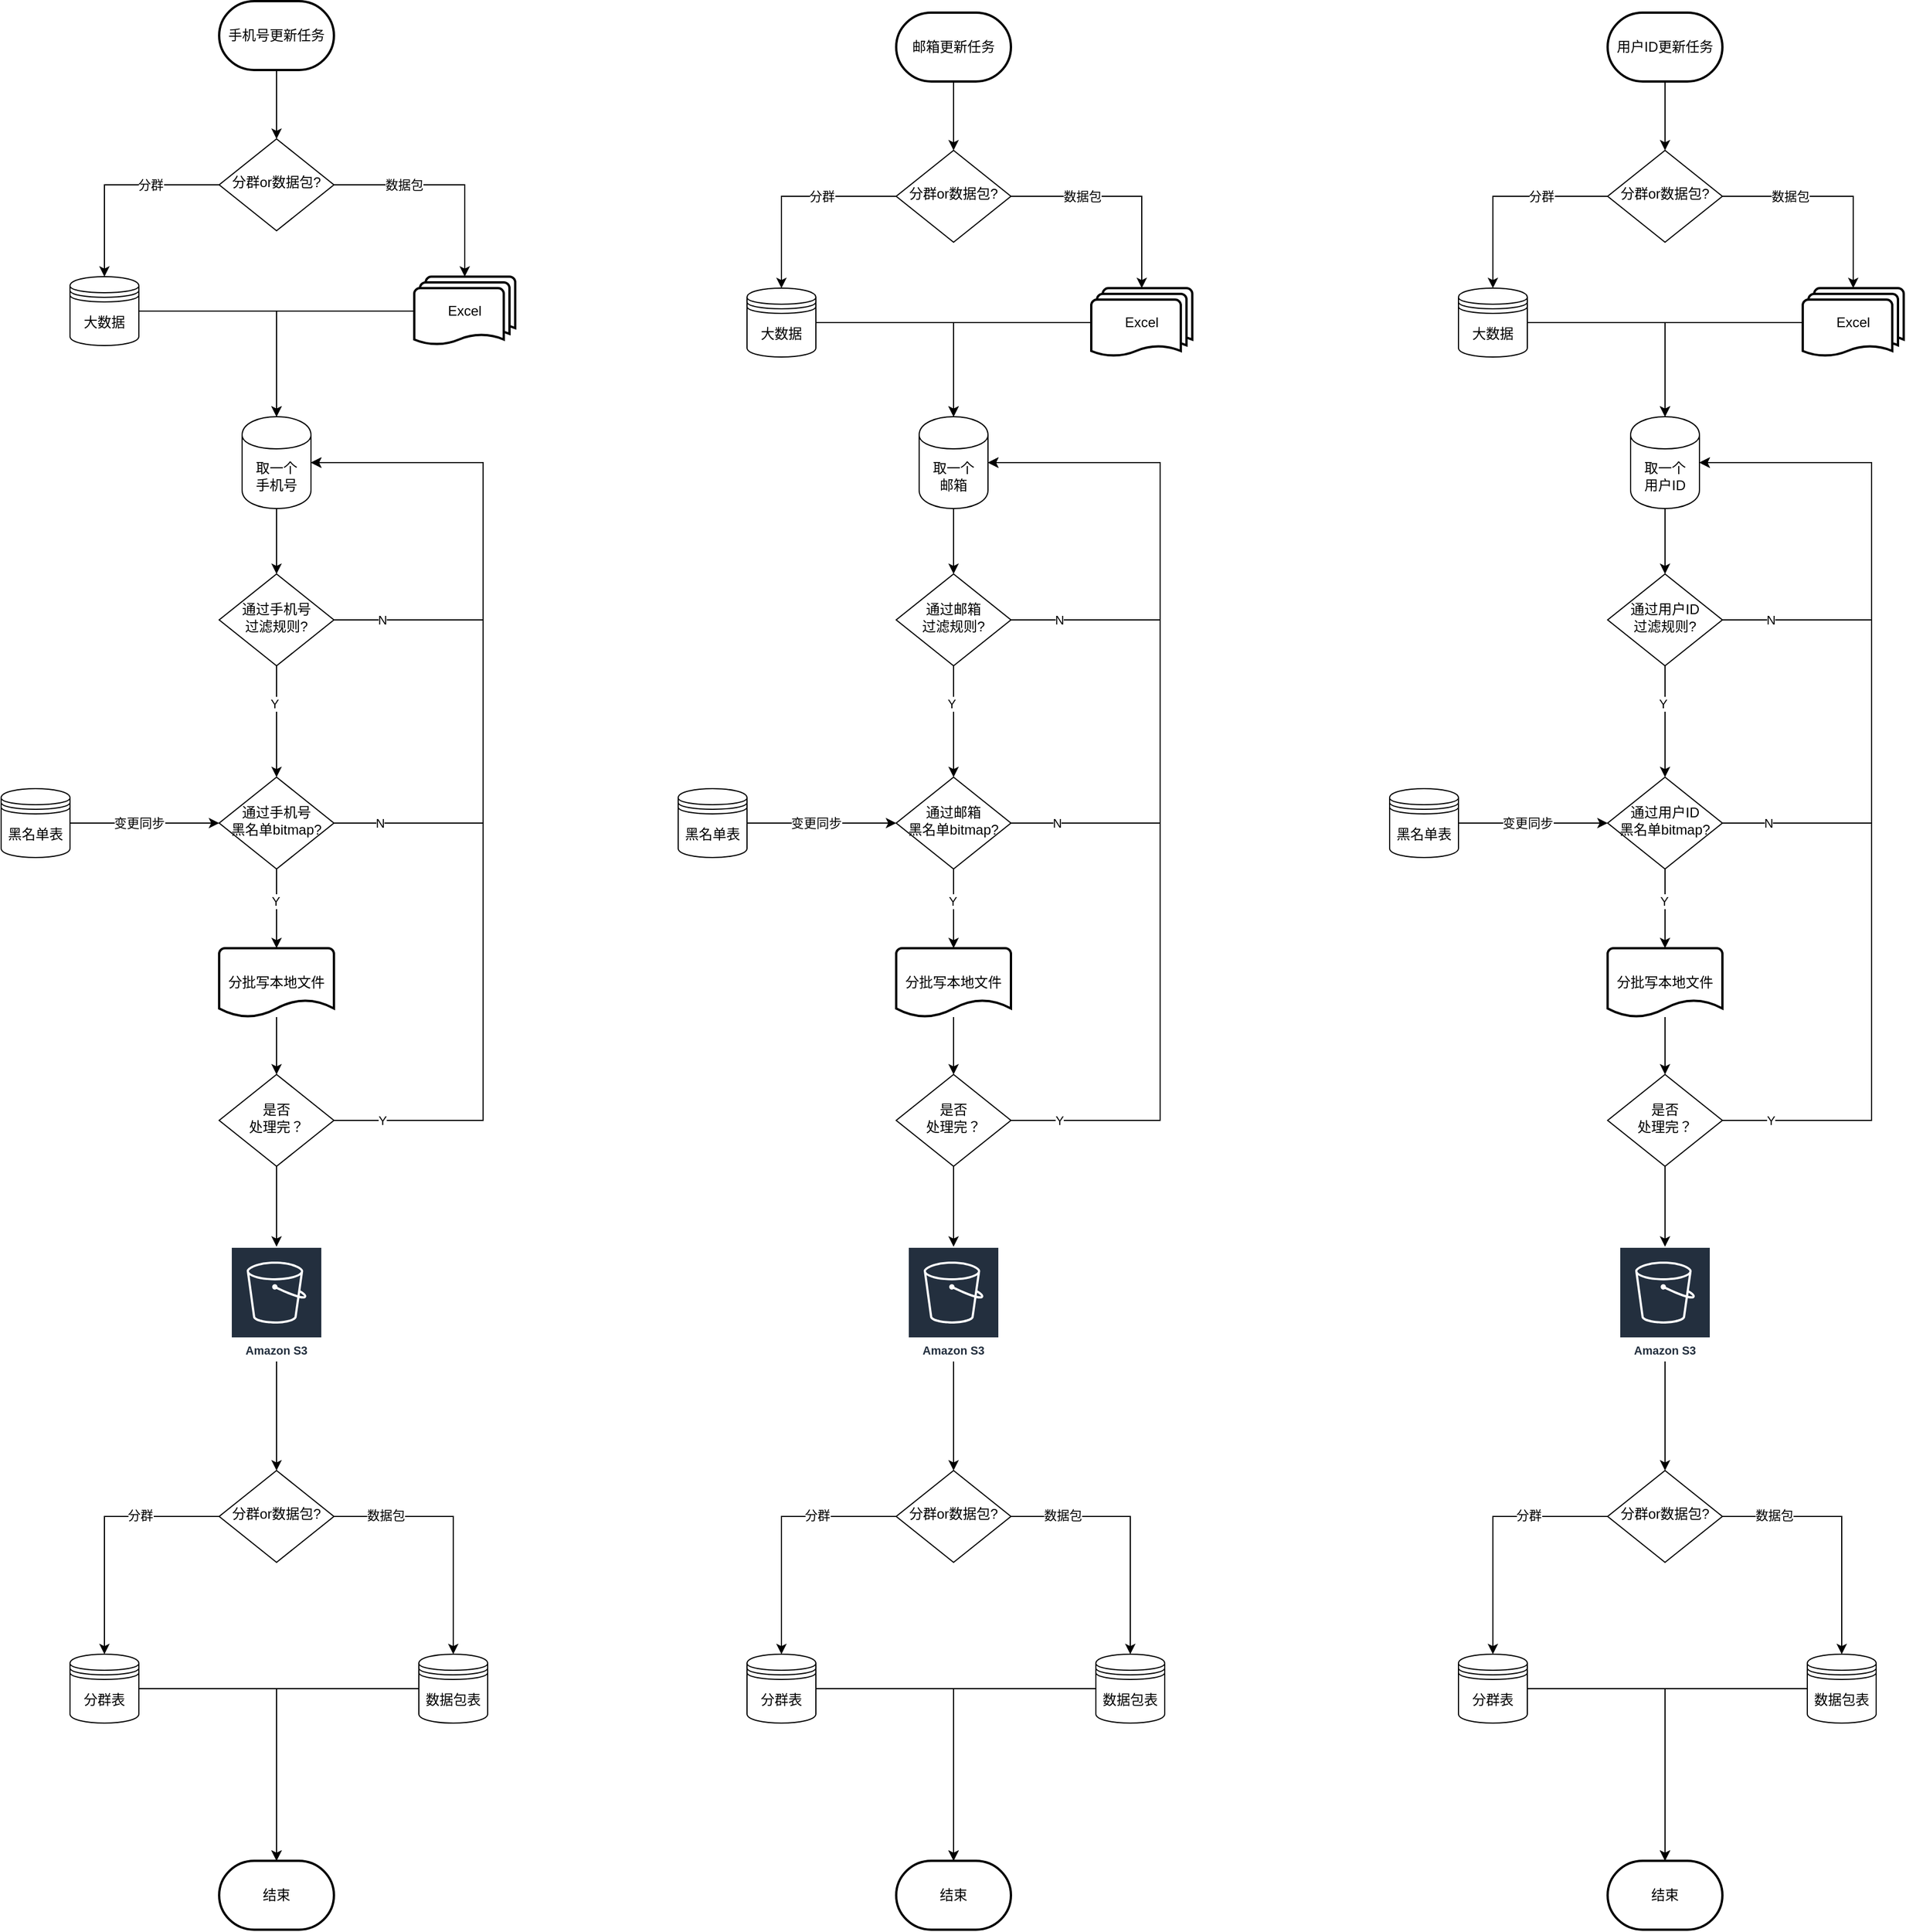 <mxfile version="24.4.13" type="github">
  <diagram id="C5RBs43oDa-KdzZeNtuy" name="Page-1">
    <mxGraphModel dx="2133" dy="1875" grid="1" gridSize="10" guides="1" tooltips="1" connect="1" arrows="1" fold="1" page="1" pageScale="1" pageWidth="827" pageHeight="1169" math="0" shadow="0">
      <root>
        <mxCell id="WIyWlLk6GJQsqaUBKTNV-0" />
        <mxCell id="WIyWlLk6GJQsqaUBKTNV-1" parent="WIyWlLk6GJQsqaUBKTNV-0" />
        <mxCell id="bD7i3Z7t6EMsV-FZN9qI-13" value="" style="edgeStyle=orthogonalEdgeStyle;rounded=0;orthogonalLoop=1;jettySize=auto;html=1;" edge="1" parent="WIyWlLk6GJQsqaUBKTNV-1" source="WIyWlLk6GJQsqaUBKTNV-6" target="bD7i3Z7t6EMsV-FZN9qI-12">
          <mxGeometry relative="1" as="geometry" />
        </mxCell>
        <mxCell id="bD7i3Z7t6EMsV-FZN9qI-194" value="Y" style="edgeLabel;html=1;align=center;verticalAlign=middle;resizable=0;points=[];" vertex="1" connectable="0" parent="bD7i3Z7t6EMsV-FZN9qI-13">
          <mxGeometry x="-0.317" y="-2" relative="1" as="geometry">
            <mxPoint as="offset" />
          </mxGeometry>
        </mxCell>
        <mxCell id="bD7i3Z7t6EMsV-FZN9qI-193" style="edgeStyle=orthogonalEdgeStyle;rounded=0;orthogonalLoop=1;jettySize=auto;html=1;entryX=1;entryY=0.5;entryDx=0;entryDy=0;exitX=1;exitY=0.5;exitDx=0;exitDy=0;" edge="1" parent="WIyWlLk6GJQsqaUBKTNV-1" source="WIyWlLk6GJQsqaUBKTNV-6" target="bD7i3Z7t6EMsV-FZN9qI-188">
          <mxGeometry relative="1" as="geometry">
            <Array as="points">
              <mxPoint x="410" y="359" />
              <mxPoint x="410" y="222" />
            </Array>
          </mxGeometry>
        </mxCell>
        <mxCell id="bD7i3Z7t6EMsV-FZN9qI-197" value="N" style="edgeLabel;html=1;align=center;verticalAlign=middle;resizable=0;points=[];" vertex="1" connectable="0" parent="bD7i3Z7t6EMsV-FZN9qI-193">
          <mxGeometry x="-0.798" relative="1" as="geometry">
            <mxPoint as="offset" />
          </mxGeometry>
        </mxCell>
        <mxCell id="WIyWlLk6GJQsqaUBKTNV-6" value="通过手机号&lt;br&gt;过滤规则?" style="rhombus;whiteSpace=wrap;html=1;shadow=0;fontFamily=Helvetica;fontSize=12;align=center;strokeWidth=1;spacing=6;spacingTop=-4;" parent="WIyWlLk6GJQsqaUBKTNV-1" vertex="1">
          <mxGeometry x="180" y="319" width="100" height="80" as="geometry" />
        </mxCell>
        <mxCell id="bD7i3Z7t6EMsV-FZN9qI-18" value="" style="edgeStyle=orthogonalEdgeStyle;rounded=0;orthogonalLoop=1;jettySize=auto;html=1;" edge="1" parent="WIyWlLk6GJQsqaUBKTNV-1" source="bD7i3Z7t6EMsV-FZN9qI-12" target="bD7i3Z7t6EMsV-FZN9qI-17">
          <mxGeometry relative="1" as="geometry" />
        </mxCell>
        <mxCell id="bD7i3Z7t6EMsV-FZN9qI-19" value="Y" style="edgeLabel;html=1;align=center;verticalAlign=middle;resizable=0;points=[];" vertex="1" connectable="0" parent="bD7i3Z7t6EMsV-FZN9qI-18">
          <mxGeometry x="-0.2" y="-1" relative="1" as="geometry">
            <mxPoint as="offset" />
          </mxGeometry>
        </mxCell>
        <mxCell id="bD7i3Z7t6EMsV-FZN9qI-195" style="edgeStyle=orthogonalEdgeStyle;rounded=0;orthogonalLoop=1;jettySize=auto;html=1;entryX=1;entryY=0.5;entryDx=0;entryDy=0;exitX=1;exitY=0.5;exitDx=0;exitDy=0;" edge="1" parent="WIyWlLk6GJQsqaUBKTNV-1" source="bD7i3Z7t6EMsV-FZN9qI-12" target="bD7i3Z7t6EMsV-FZN9qI-188">
          <mxGeometry relative="1" as="geometry">
            <Array as="points">
              <mxPoint x="410" y="536" />
              <mxPoint x="410" y="222" />
            </Array>
          </mxGeometry>
        </mxCell>
        <mxCell id="bD7i3Z7t6EMsV-FZN9qI-196" value="N" style="edgeLabel;html=1;align=center;verticalAlign=middle;resizable=0;points=[];" vertex="1" connectable="0" parent="bD7i3Z7t6EMsV-FZN9qI-195">
          <mxGeometry x="-0.867" relative="1" as="geometry">
            <mxPoint as="offset" />
          </mxGeometry>
        </mxCell>
        <mxCell id="bD7i3Z7t6EMsV-FZN9qI-12" value="通过手机号&lt;br&gt;黑名单bitmap?" style="rhombus;whiteSpace=wrap;html=1;shadow=0;fontFamily=Helvetica;fontSize=12;align=center;strokeWidth=1;spacing=6;spacingTop=-4;" vertex="1" parent="WIyWlLk6GJQsqaUBKTNV-1">
          <mxGeometry x="180" y="496" width="100" height="80" as="geometry" />
        </mxCell>
        <mxCell id="bD7i3Z7t6EMsV-FZN9qI-171" style="edgeStyle=orthogonalEdgeStyle;rounded=0;orthogonalLoop=1;jettySize=auto;html=1;entryX=0.5;entryY=0;entryDx=0;entryDy=0;" edge="1" parent="WIyWlLk6GJQsqaUBKTNV-1" source="bD7i3Z7t6EMsV-FZN9qI-17" target="bD7i3Z7t6EMsV-FZN9qI-170">
          <mxGeometry relative="1" as="geometry" />
        </mxCell>
        <mxCell id="bD7i3Z7t6EMsV-FZN9qI-17" value="分批写本地文件" style="strokeWidth=2;html=1;shape=mxgraph.flowchart.document2;whiteSpace=wrap;size=0.25;direction=east;" vertex="1" parent="WIyWlLk6GJQsqaUBKTNV-1">
          <mxGeometry x="180" y="645" width="100" height="60" as="geometry" />
        </mxCell>
        <mxCell id="bD7i3Z7t6EMsV-FZN9qI-22" value="分群表" style="shape=datastore;whiteSpace=wrap;html=1;" vertex="1" parent="WIyWlLk6GJQsqaUBKTNV-1">
          <mxGeometry x="50" y="1260" width="60" height="60" as="geometry" />
        </mxCell>
        <mxCell id="bD7i3Z7t6EMsV-FZN9qI-26" value="数据包表" style="shape=datastore;whiteSpace=wrap;html=1;" vertex="1" parent="WIyWlLk6GJQsqaUBKTNV-1">
          <mxGeometry x="354" y="1260" width="60" height="60" as="geometry" />
        </mxCell>
        <mxCell id="bD7i3Z7t6EMsV-FZN9qI-200" value="" style="edgeStyle=orthogonalEdgeStyle;rounded=0;orthogonalLoop=1;jettySize=auto;html=1;" edge="1" parent="WIyWlLk6GJQsqaUBKTNV-1" source="bD7i3Z7t6EMsV-FZN9qI-32" target="bD7i3Z7t6EMsV-FZN9qI-175">
          <mxGeometry relative="1" as="geometry" />
        </mxCell>
        <mxCell id="bD7i3Z7t6EMsV-FZN9qI-32" value="手机号更新任务" style="strokeWidth=2;html=1;shape=mxgraph.flowchart.terminator;whiteSpace=wrap;" vertex="1" parent="WIyWlLk6GJQsqaUBKTNV-1">
          <mxGeometry x="180" y="-180" width="100" height="60" as="geometry" />
        </mxCell>
        <mxCell id="bD7i3Z7t6EMsV-FZN9qI-35" value="结束" style="strokeWidth=2;html=1;shape=mxgraph.flowchart.terminator;whiteSpace=wrap;" vertex="1" parent="WIyWlLk6GJQsqaUBKTNV-1">
          <mxGeometry x="180" y="1440" width="100" height="60" as="geometry" />
        </mxCell>
        <mxCell id="bD7i3Z7t6EMsV-FZN9qI-75" style="edgeStyle=orthogonalEdgeStyle;rounded=0;orthogonalLoop=1;jettySize=auto;html=1;entryX=0;entryY=0.5;entryDx=0;entryDy=0;" edge="1" parent="WIyWlLk6GJQsqaUBKTNV-1" source="bD7i3Z7t6EMsV-FZN9qI-74" target="bD7i3Z7t6EMsV-FZN9qI-12">
          <mxGeometry relative="1" as="geometry" />
        </mxCell>
        <mxCell id="bD7i3Z7t6EMsV-FZN9qI-76" value="变更同步" style="edgeLabel;html=1;align=center;verticalAlign=middle;resizable=0;points=[];" vertex="1" connectable="0" parent="bD7i3Z7t6EMsV-FZN9qI-75">
          <mxGeometry x="-0.083" y="-3" relative="1" as="geometry">
            <mxPoint y="-3" as="offset" />
          </mxGeometry>
        </mxCell>
        <mxCell id="bD7i3Z7t6EMsV-FZN9qI-74" value="黑名单表" style="shape=datastore;whiteSpace=wrap;html=1;" vertex="1" parent="WIyWlLk6GJQsqaUBKTNV-1">
          <mxGeometry x="-10" y="506" width="60" height="60" as="geometry" />
        </mxCell>
        <mxCell id="bD7i3Z7t6EMsV-FZN9qI-198" style="edgeStyle=orthogonalEdgeStyle;rounded=0;orthogonalLoop=1;jettySize=auto;html=1;entryX=1;entryY=0.5;entryDx=0;entryDy=0;exitX=1;exitY=0.5;exitDx=0;exitDy=0;" edge="1" parent="WIyWlLk6GJQsqaUBKTNV-1" source="bD7i3Z7t6EMsV-FZN9qI-170" target="bD7i3Z7t6EMsV-FZN9qI-188">
          <mxGeometry relative="1" as="geometry">
            <Array as="points">
              <mxPoint x="410" y="795" />
              <mxPoint x="410" y="222" />
            </Array>
          </mxGeometry>
        </mxCell>
        <mxCell id="bD7i3Z7t6EMsV-FZN9qI-199" value="Y" style="edgeLabel;html=1;align=center;verticalAlign=middle;resizable=0;points=[];" vertex="1" connectable="0" parent="bD7i3Z7t6EMsV-FZN9qI-198">
          <mxGeometry x="-0.902" relative="1" as="geometry">
            <mxPoint as="offset" />
          </mxGeometry>
        </mxCell>
        <mxCell id="bD7i3Z7t6EMsV-FZN9qI-207" value="" style="edgeStyle=orthogonalEdgeStyle;rounded=0;orthogonalLoop=1;jettySize=auto;html=1;" edge="1" parent="WIyWlLk6GJQsqaUBKTNV-1" source="bD7i3Z7t6EMsV-FZN9qI-170" target="bD7i3Z7t6EMsV-FZN9qI-206">
          <mxGeometry relative="1" as="geometry" />
        </mxCell>
        <mxCell id="bD7i3Z7t6EMsV-FZN9qI-170" value="是否&lt;br&gt;处理完？" style="rhombus;whiteSpace=wrap;html=1;shadow=0;fontFamily=Helvetica;fontSize=12;align=center;strokeWidth=1;spacing=6;spacingTop=-4;" vertex="1" parent="WIyWlLk6GJQsqaUBKTNV-1">
          <mxGeometry x="180" y="755" width="100" height="80" as="geometry" />
        </mxCell>
        <mxCell id="bD7i3Z7t6EMsV-FZN9qI-177" style="edgeStyle=orthogonalEdgeStyle;rounded=0;orthogonalLoop=1;jettySize=auto;html=1;exitX=0;exitY=0.5;exitDx=0;exitDy=0;entryX=0.5;entryY=0;entryDx=0;entryDy=0;" edge="1" parent="WIyWlLk6GJQsqaUBKTNV-1" source="bD7i3Z7t6EMsV-FZN9qI-175" target="bD7i3Z7t6EMsV-FZN9qI-176">
          <mxGeometry relative="1" as="geometry" />
        </mxCell>
        <mxCell id="bD7i3Z7t6EMsV-FZN9qI-178" value="分群" style="edgeLabel;html=1;align=center;verticalAlign=middle;resizable=0;points=[];" vertex="1" connectable="0" parent="bD7i3Z7t6EMsV-FZN9qI-177">
          <mxGeometry x="-0.1" y="3" relative="1" as="geometry">
            <mxPoint x="21" y="-3" as="offset" />
          </mxGeometry>
        </mxCell>
        <mxCell id="bD7i3Z7t6EMsV-FZN9qI-175" value="分群or数据包?" style="rhombus;whiteSpace=wrap;html=1;shadow=0;fontFamily=Helvetica;fontSize=12;align=center;strokeWidth=1;spacing=6;spacingTop=-4;" vertex="1" parent="WIyWlLk6GJQsqaUBKTNV-1">
          <mxGeometry x="180" y="-60" width="100" height="80" as="geometry" />
        </mxCell>
        <mxCell id="bD7i3Z7t6EMsV-FZN9qI-189" style="edgeStyle=orthogonalEdgeStyle;rounded=0;orthogonalLoop=1;jettySize=auto;html=1;entryX=0.5;entryY=0;entryDx=0;entryDy=0;" edge="1" parent="WIyWlLk6GJQsqaUBKTNV-1" source="bD7i3Z7t6EMsV-FZN9qI-176" target="bD7i3Z7t6EMsV-FZN9qI-188">
          <mxGeometry relative="1" as="geometry" />
        </mxCell>
        <mxCell id="bD7i3Z7t6EMsV-FZN9qI-176" value="大数据" style="shape=datastore;whiteSpace=wrap;html=1;" vertex="1" parent="WIyWlLk6GJQsqaUBKTNV-1">
          <mxGeometry x="50" y="60" width="60" height="60" as="geometry" />
        </mxCell>
        <mxCell id="bD7i3Z7t6EMsV-FZN9qI-190" style="edgeStyle=orthogonalEdgeStyle;rounded=0;orthogonalLoop=1;jettySize=auto;html=1;entryX=0.5;entryY=0;entryDx=0;entryDy=0;" edge="1" parent="WIyWlLk6GJQsqaUBKTNV-1" source="bD7i3Z7t6EMsV-FZN9qI-179" target="bD7i3Z7t6EMsV-FZN9qI-188">
          <mxGeometry relative="1" as="geometry" />
        </mxCell>
        <mxCell id="bD7i3Z7t6EMsV-FZN9qI-179" value="Excel" style="strokeWidth=2;html=1;shape=mxgraph.flowchart.multi-document;whiteSpace=wrap;" vertex="1" parent="WIyWlLk6GJQsqaUBKTNV-1">
          <mxGeometry x="350" y="60" width="88" height="60" as="geometry" />
        </mxCell>
        <mxCell id="bD7i3Z7t6EMsV-FZN9qI-180" style="edgeStyle=orthogonalEdgeStyle;rounded=0;orthogonalLoop=1;jettySize=auto;html=1;entryX=0.5;entryY=0;entryDx=0;entryDy=0;entryPerimeter=0;" edge="1" parent="WIyWlLk6GJQsqaUBKTNV-1" source="bD7i3Z7t6EMsV-FZN9qI-175" target="bD7i3Z7t6EMsV-FZN9qI-179">
          <mxGeometry relative="1" as="geometry" />
        </mxCell>
        <mxCell id="bD7i3Z7t6EMsV-FZN9qI-181" value="数据包" style="edgeLabel;html=1;align=center;verticalAlign=middle;resizable=0;points=[];" vertex="1" connectable="0" parent="bD7i3Z7t6EMsV-FZN9qI-180">
          <mxGeometry x="-0.283" y="-2" relative="1" as="geometry">
            <mxPoint x="-9" y="-2" as="offset" />
          </mxGeometry>
        </mxCell>
        <mxCell id="bD7i3Z7t6EMsV-FZN9qI-191" style="edgeStyle=orthogonalEdgeStyle;rounded=0;orthogonalLoop=1;jettySize=auto;html=1;entryX=0.5;entryY=0;entryDx=0;entryDy=0;" edge="1" parent="WIyWlLk6GJQsqaUBKTNV-1" source="bD7i3Z7t6EMsV-FZN9qI-188" target="WIyWlLk6GJQsqaUBKTNV-6">
          <mxGeometry relative="1" as="geometry" />
        </mxCell>
        <mxCell id="bD7i3Z7t6EMsV-FZN9qI-188" value="取一个&lt;br&gt;手机号" style="shape=cylinder;whiteSpace=wrap;html=1;boundedLbl=1;backgroundOutline=1;" vertex="1" parent="WIyWlLk6GJQsqaUBKTNV-1">
          <mxGeometry x="200" y="182" width="60" height="80" as="geometry" />
        </mxCell>
        <mxCell id="bD7i3Z7t6EMsV-FZN9qI-204" style="edgeStyle=orthogonalEdgeStyle;rounded=0;orthogonalLoop=1;jettySize=auto;html=1;exitX=0;exitY=0.5;exitDx=0;exitDy=0;entryX=0.5;entryY=0;entryDx=0;entryDy=0;" edge="1" parent="WIyWlLk6GJQsqaUBKTNV-1" source="bD7i3Z7t6EMsV-FZN9qI-201" target="bD7i3Z7t6EMsV-FZN9qI-22">
          <mxGeometry relative="1" as="geometry" />
        </mxCell>
        <mxCell id="bD7i3Z7t6EMsV-FZN9qI-211" value="分群" style="edgeLabel;html=1;align=center;verticalAlign=middle;resizable=0;points=[];" vertex="1" connectable="0" parent="bD7i3Z7t6EMsV-FZN9qI-204">
          <mxGeometry x="-0.373" y="3" relative="1" as="geometry">
            <mxPoint y="-4" as="offset" />
          </mxGeometry>
        </mxCell>
        <mxCell id="bD7i3Z7t6EMsV-FZN9qI-205" style="edgeStyle=orthogonalEdgeStyle;rounded=0;orthogonalLoop=1;jettySize=auto;html=1;" edge="1" parent="WIyWlLk6GJQsqaUBKTNV-1" source="bD7i3Z7t6EMsV-FZN9qI-201" target="bD7i3Z7t6EMsV-FZN9qI-26">
          <mxGeometry relative="1" as="geometry" />
        </mxCell>
        <mxCell id="bD7i3Z7t6EMsV-FZN9qI-212" value="数据包" style="edgeLabel;html=1;align=center;verticalAlign=middle;resizable=0;points=[];" vertex="1" connectable="0" parent="bD7i3Z7t6EMsV-FZN9qI-205">
          <mxGeometry x="-0.598" y="3" relative="1" as="geometry">
            <mxPoint y="2" as="offset" />
          </mxGeometry>
        </mxCell>
        <mxCell id="bD7i3Z7t6EMsV-FZN9qI-201" value="分群or数据包?" style="rhombus;whiteSpace=wrap;html=1;shadow=0;fontFamily=Helvetica;fontSize=12;align=center;strokeWidth=1;spacing=6;spacingTop=-4;" vertex="1" parent="WIyWlLk6GJQsqaUBKTNV-1">
          <mxGeometry x="180" y="1100" width="100" height="80" as="geometry" />
        </mxCell>
        <mxCell id="bD7i3Z7t6EMsV-FZN9qI-208" value="" style="edgeStyle=orthogonalEdgeStyle;rounded=0;orthogonalLoop=1;jettySize=auto;html=1;" edge="1" parent="WIyWlLk6GJQsqaUBKTNV-1" source="bD7i3Z7t6EMsV-FZN9qI-206" target="bD7i3Z7t6EMsV-FZN9qI-201">
          <mxGeometry relative="1" as="geometry" />
        </mxCell>
        <mxCell id="bD7i3Z7t6EMsV-FZN9qI-206" value="Amazon S3" style="sketch=0;outlineConnect=0;fontColor=#232F3E;gradientColor=none;strokeColor=#ffffff;fillColor=#232F3E;dashed=0;verticalLabelPosition=middle;verticalAlign=bottom;align=center;html=1;whiteSpace=wrap;fontSize=10;fontStyle=1;spacing=3;shape=mxgraph.aws4.productIcon;prIcon=mxgraph.aws4.s3;" vertex="1" parent="WIyWlLk6GJQsqaUBKTNV-1">
          <mxGeometry x="190" y="905" width="80" height="100" as="geometry" />
        </mxCell>
        <mxCell id="bD7i3Z7t6EMsV-FZN9qI-209" style="edgeStyle=orthogonalEdgeStyle;rounded=0;orthogonalLoop=1;jettySize=auto;html=1;entryX=0.5;entryY=0;entryDx=0;entryDy=0;entryPerimeter=0;" edge="1" parent="WIyWlLk6GJQsqaUBKTNV-1" source="bD7i3Z7t6EMsV-FZN9qI-22" target="bD7i3Z7t6EMsV-FZN9qI-35">
          <mxGeometry relative="1" as="geometry" />
        </mxCell>
        <mxCell id="bD7i3Z7t6EMsV-FZN9qI-210" style="edgeStyle=orthogonalEdgeStyle;rounded=0;orthogonalLoop=1;jettySize=auto;html=1;entryX=0.5;entryY=0;entryDx=0;entryDy=0;entryPerimeter=0;" edge="1" parent="WIyWlLk6GJQsqaUBKTNV-1" source="bD7i3Z7t6EMsV-FZN9qI-26" target="bD7i3Z7t6EMsV-FZN9qI-35">
          <mxGeometry relative="1" as="geometry" />
        </mxCell>
        <mxCell id="bD7i3Z7t6EMsV-FZN9qI-213" value="" style="edgeStyle=orthogonalEdgeStyle;rounded=0;orthogonalLoop=1;jettySize=auto;html=1;" edge="1" parent="WIyWlLk6GJQsqaUBKTNV-1" source="bD7i3Z7t6EMsV-FZN9qI-217" target="bD7i3Z7t6EMsV-FZN9qI-222">
          <mxGeometry relative="1" as="geometry" />
        </mxCell>
        <mxCell id="bD7i3Z7t6EMsV-FZN9qI-214" value="Y" style="edgeLabel;html=1;align=center;verticalAlign=middle;resizable=0;points=[];" vertex="1" connectable="0" parent="bD7i3Z7t6EMsV-FZN9qI-213">
          <mxGeometry x="-0.317" y="-2" relative="1" as="geometry">
            <mxPoint as="offset" />
          </mxGeometry>
        </mxCell>
        <mxCell id="bD7i3Z7t6EMsV-FZN9qI-215" style="edgeStyle=orthogonalEdgeStyle;rounded=0;orthogonalLoop=1;jettySize=auto;html=1;entryX=1;entryY=0.5;entryDx=0;entryDy=0;exitX=1;exitY=0.5;exitDx=0;exitDy=0;" edge="1" parent="WIyWlLk6GJQsqaUBKTNV-1" source="bD7i3Z7t6EMsV-FZN9qI-217" target="bD7i3Z7t6EMsV-FZN9qI-247">
          <mxGeometry relative="1" as="geometry">
            <Array as="points">
              <mxPoint x="1000" y="359" />
              <mxPoint x="1000" y="222" />
            </Array>
          </mxGeometry>
        </mxCell>
        <mxCell id="bD7i3Z7t6EMsV-FZN9qI-216" value="N" style="edgeLabel;html=1;align=center;verticalAlign=middle;resizable=0;points=[];" vertex="1" connectable="0" parent="bD7i3Z7t6EMsV-FZN9qI-215">
          <mxGeometry x="-0.798" relative="1" as="geometry">
            <mxPoint as="offset" />
          </mxGeometry>
        </mxCell>
        <mxCell id="bD7i3Z7t6EMsV-FZN9qI-217" value="通过邮箱&lt;br&gt;过滤规则?" style="rhombus;whiteSpace=wrap;html=1;shadow=0;fontFamily=Helvetica;fontSize=12;align=center;strokeWidth=1;spacing=6;spacingTop=-4;" vertex="1" parent="WIyWlLk6GJQsqaUBKTNV-1">
          <mxGeometry x="770" y="319" width="100" height="80" as="geometry" />
        </mxCell>
        <mxCell id="bD7i3Z7t6EMsV-FZN9qI-218" value="" style="edgeStyle=orthogonalEdgeStyle;rounded=0;orthogonalLoop=1;jettySize=auto;html=1;" edge="1" parent="WIyWlLk6GJQsqaUBKTNV-1" source="bD7i3Z7t6EMsV-FZN9qI-222" target="bD7i3Z7t6EMsV-FZN9qI-224">
          <mxGeometry relative="1" as="geometry" />
        </mxCell>
        <mxCell id="bD7i3Z7t6EMsV-FZN9qI-219" value="Y" style="edgeLabel;html=1;align=center;verticalAlign=middle;resizable=0;points=[];" vertex="1" connectable="0" parent="bD7i3Z7t6EMsV-FZN9qI-218">
          <mxGeometry x="-0.2" y="-1" relative="1" as="geometry">
            <mxPoint as="offset" />
          </mxGeometry>
        </mxCell>
        <mxCell id="bD7i3Z7t6EMsV-FZN9qI-220" style="edgeStyle=orthogonalEdgeStyle;rounded=0;orthogonalLoop=1;jettySize=auto;html=1;entryX=1;entryY=0.5;entryDx=0;entryDy=0;exitX=1;exitY=0.5;exitDx=0;exitDy=0;" edge="1" parent="WIyWlLk6GJQsqaUBKTNV-1" source="bD7i3Z7t6EMsV-FZN9qI-222" target="bD7i3Z7t6EMsV-FZN9qI-247">
          <mxGeometry relative="1" as="geometry">
            <Array as="points">
              <mxPoint x="1000" y="536" />
              <mxPoint x="1000" y="222" />
            </Array>
          </mxGeometry>
        </mxCell>
        <mxCell id="bD7i3Z7t6EMsV-FZN9qI-221" value="N" style="edgeLabel;html=1;align=center;verticalAlign=middle;resizable=0;points=[];" vertex="1" connectable="0" parent="bD7i3Z7t6EMsV-FZN9qI-220">
          <mxGeometry x="-0.867" relative="1" as="geometry">
            <mxPoint as="offset" />
          </mxGeometry>
        </mxCell>
        <mxCell id="bD7i3Z7t6EMsV-FZN9qI-222" value="通过邮箱&lt;br&gt;黑名单bitmap?" style="rhombus;whiteSpace=wrap;html=1;shadow=0;fontFamily=Helvetica;fontSize=12;align=center;strokeWidth=1;spacing=6;spacingTop=-4;" vertex="1" parent="WIyWlLk6GJQsqaUBKTNV-1">
          <mxGeometry x="770" y="496" width="100" height="80" as="geometry" />
        </mxCell>
        <mxCell id="bD7i3Z7t6EMsV-FZN9qI-223" style="edgeStyle=orthogonalEdgeStyle;rounded=0;orthogonalLoop=1;jettySize=auto;html=1;entryX=0.5;entryY=0;entryDx=0;entryDy=0;" edge="1" parent="WIyWlLk6GJQsqaUBKTNV-1" source="bD7i3Z7t6EMsV-FZN9qI-224" target="bD7i3Z7t6EMsV-FZN9qI-236">
          <mxGeometry relative="1" as="geometry" />
        </mxCell>
        <mxCell id="bD7i3Z7t6EMsV-FZN9qI-224" value="分批写本地文件" style="strokeWidth=2;html=1;shape=mxgraph.flowchart.document2;whiteSpace=wrap;size=0.25;direction=east;" vertex="1" parent="WIyWlLk6GJQsqaUBKTNV-1">
          <mxGeometry x="770" y="645" width="100" height="60" as="geometry" />
        </mxCell>
        <mxCell id="bD7i3Z7t6EMsV-FZN9qI-225" value="分群表" style="shape=datastore;whiteSpace=wrap;html=1;" vertex="1" parent="WIyWlLk6GJQsqaUBKTNV-1">
          <mxGeometry x="640" y="1260" width="60" height="60" as="geometry" />
        </mxCell>
        <mxCell id="bD7i3Z7t6EMsV-FZN9qI-226" value="数据包表" style="shape=datastore;whiteSpace=wrap;html=1;" vertex="1" parent="WIyWlLk6GJQsqaUBKTNV-1">
          <mxGeometry x="944" y="1260" width="60" height="60" as="geometry" />
        </mxCell>
        <mxCell id="bD7i3Z7t6EMsV-FZN9qI-227" value="" style="edgeStyle=orthogonalEdgeStyle;rounded=0;orthogonalLoop=1;jettySize=auto;html=1;" edge="1" parent="WIyWlLk6GJQsqaUBKTNV-1" source="bD7i3Z7t6EMsV-FZN9qI-228" target="bD7i3Z7t6EMsV-FZN9qI-239">
          <mxGeometry relative="1" as="geometry" />
        </mxCell>
        <mxCell id="bD7i3Z7t6EMsV-FZN9qI-228" value="邮箱更新任务" style="strokeWidth=2;html=1;shape=mxgraph.flowchart.terminator;whiteSpace=wrap;" vertex="1" parent="WIyWlLk6GJQsqaUBKTNV-1">
          <mxGeometry x="770" y="-170" width="100" height="60" as="geometry" />
        </mxCell>
        <mxCell id="bD7i3Z7t6EMsV-FZN9qI-229" value="结束" style="strokeWidth=2;html=1;shape=mxgraph.flowchart.terminator;whiteSpace=wrap;" vertex="1" parent="WIyWlLk6GJQsqaUBKTNV-1">
          <mxGeometry x="770" y="1440" width="100" height="60" as="geometry" />
        </mxCell>
        <mxCell id="bD7i3Z7t6EMsV-FZN9qI-230" style="edgeStyle=orthogonalEdgeStyle;rounded=0;orthogonalLoop=1;jettySize=auto;html=1;entryX=0;entryY=0.5;entryDx=0;entryDy=0;" edge="1" parent="WIyWlLk6GJQsqaUBKTNV-1" source="bD7i3Z7t6EMsV-FZN9qI-232" target="bD7i3Z7t6EMsV-FZN9qI-222">
          <mxGeometry relative="1" as="geometry" />
        </mxCell>
        <mxCell id="bD7i3Z7t6EMsV-FZN9qI-231" value="变更同步" style="edgeLabel;html=1;align=center;verticalAlign=middle;resizable=0;points=[];" vertex="1" connectable="0" parent="bD7i3Z7t6EMsV-FZN9qI-230">
          <mxGeometry x="-0.083" y="-3" relative="1" as="geometry">
            <mxPoint y="-3" as="offset" />
          </mxGeometry>
        </mxCell>
        <mxCell id="bD7i3Z7t6EMsV-FZN9qI-232" value="黑名单表" style="shape=datastore;whiteSpace=wrap;html=1;" vertex="1" parent="WIyWlLk6GJQsqaUBKTNV-1">
          <mxGeometry x="580" y="506" width="60" height="60" as="geometry" />
        </mxCell>
        <mxCell id="bD7i3Z7t6EMsV-FZN9qI-233" style="edgeStyle=orthogonalEdgeStyle;rounded=0;orthogonalLoop=1;jettySize=auto;html=1;entryX=1;entryY=0.5;entryDx=0;entryDy=0;exitX=1;exitY=0.5;exitDx=0;exitDy=0;" edge="1" parent="WIyWlLk6GJQsqaUBKTNV-1" source="bD7i3Z7t6EMsV-FZN9qI-236" target="bD7i3Z7t6EMsV-FZN9qI-247">
          <mxGeometry relative="1" as="geometry">
            <Array as="points">
              <mxPoint x="1000" y="795" />
              <mxPoint x="1000" y="222" />
            </Array>
          </mxGeometry>
        </mxCell>
        <mxCell id="bD7i3Z7t6EMsV-FZN9qI-234" value="Y" style="edgeLabel;html=1;align=center;verticalAlign=middle;resizable=0;points=[];" vertex="1" connectable="0" parent="bD7i3Z7t6EMsV-FZN9qI-233">
          <mxGeometry x="-0.902" relative="1" as="geometry">
            <mxPoint as="offset" />
          </mxGeometry>
        </mxCell>
        <mxCell id="bD7i3Z7t6EMsV-FZN9qI-235" value="" style="edgeStyle=orthogonalEdgeStyle;rounded=0;orthogonalLoop=1;jettySize=auto;html=1;" edge="1" parent="WIyWlLk6GJQsqaUBKTNV-1" source="bD7i3Z7t6EMsV-FZN9qI-236" target="bD7i3Z7t6EMsV-FZN9qI-254">
          <mxGeometry relative="1" as="geometry" />
        </mxCell>
        <mxCell id="bD7i3Z7t6EMsV-FZN9qI-236" value="是否&lt;br&gt;处理完？" style="rhombus;whiteSpace=wrap;html=1;shadow=0;fontFamily=Helvetica;fontSize=12;align=center;strokeWidth=1;spacing=6;spacingTop=-4;" vertex="1" parent="WIyWlLk6GJQsqaUBKTNV-1">
          <mxGeometry x="770" y="755" width="100" height="80" as="geometry" />
        </mxCell>
        <mxCell id="bD7i3Z7t6EMsV-FZN9qI-237" style="edgeStyle=orthogonalEdgeStyle;rounded=0;orthogonalLoop=1;jettySize=auto;html=1;exitX=0;exitY=0.5;exitDx=0;exitDy=0;entryX=0.5;entryY=0;entryDx=0;entryDy=0;" edge="1" parent="WIyWlLk6GJQsqaUBKTNV-1" source="bD7i3Z7t6EMsV-FZN9qI-239" target="bD7i3Z7t6EMsV-FZN9qI-241">
          <mxGeometry relative="1" as="geometry" />
        </mxCell>
        <mxCell id="bD7i3Z7t6EMsV-FZN9qI-238" value="分群" style="edgeLabel;html=1;align=center;verticalAlign=middle;resizable=0;points=[];" vertex="1" connectable="0" parent="bD7i3Z7t6EMsV-FZN9qI-237">
          <mxGeometry x="-0.1" y="3" relative="1" as="geometry">
            <mxPoint x="16" y="-3" as="offset" />
          </mxGeometry>
        </mxCell>
        <mxCell id="bD7i3Z7t6EMsV-FZN9qI-239" value="分群or数据包?" style="rhombus;whiteSpace=wrap;html=1;shadow=0;fontFamily=Helvetica;fontSize=12;align=center;strokeWidth=1;spacing=6;spacingTop=-4;" vertex="1" parent="WIyWlLk6GJQsqaUBKTNV-1">
          <mxGeometry x="770" y="-50" width="100" height="80" as="geometry" />
        </mxCell>
        <mxCell id="bD7i3Z7t6EMsV-FZN9qI-240" style="edgeStyle=orthogonalEdgeStyle;rounded=0;orthogonalLoop=1;jettySize=auto;html=1;entryX=0.5;entryY=0;entryDx=0;entryDy=0;" edge="1" parent="WIyWlLk6GJQsqaUBKTNV-1" source="bD7i3Z7t6EMsV-FZN9qI-241" target="bD7i3Z7t6EMsV-FZN9qI-247">
          <mxGeometry relative="1" as="geometry" />
        </mxCell>
        <mxCell id="bD7i3Z7t6EMsV-FZN9qI-241" value="大数据" style="shape=datastore;whiteSpace=wrap;html=1;" vertex="1" parent="WIyWlLk6GJQsqaUBKTNV-1">
          <mxGeometry x="640" y="70" width="60" height="60" as="geometry" />
        </mxCell>
        <mxCell id="bD7i3Z7t6EMsV-FZN9qI-242" style="edgeStyle=orthogonalEdgeStyle;rounded=0;orthogonalLoop=1;jettySize=auto;html=1;entryX=0.5;entryY=0;entryDx=0;entryDy=0;" edge="1" parent="WIyWlLk6GJQsqaUBKTNV-1" source="bD7i3Z7t6EMsV-FZN9qI-243" target="bD7i3Z7t6EMsV-FZN9qI-247">
          <mxGeometry relative="1" as="geometry" />
        </mxCell>
        <mxCell id="bD7i3Z7t6EMsV-FZN9qI-243" value="Excel" style="strokeWidth=2;html=1;shape=mxgraph.flowchart.multi-document;whiteSpace=wrap;" vertex="1" parent="WIyWlLk6GJQsqaUBKTNV-1">
          <mxGeometry x="940" y="70" width="88" height="60" as="geometry" />
        </mxCell>
        <mxCell id="bD7i3Z7t6EMsV-FZN9qI-244" style="edgeStyle=orthogonalEdgeStyle;rounded=0;orthogonalLoop=1;jettySize=auto;html=1;entryX=0.5;entryY=0;entryDx=0;entryDy=0;entryPerimeter=0;" edge="1" parent="WIyWlLk6GJQsqaUBKTNV-1" source="bD7i3Z7t6EMsV-FZN9qI-239" target="bD7i3Z7t6EMsV-FZN9qI-243">
          <mxGeometry relative="1" as="geometry" />
        </mxCell>
        <mxCell id="bD7i3Z7t6EMsV-FZN9qI-245" value="数据包" style="edgeLabel;html=1;align=center;verticalAlign=middle;resizable=0;points=[];" vertex="1" connectable="0" parent="bD7i3Z7t6EMsV-FZN9qI-244">
          <mxGeometry x="-0.283" y="-2" relative="1" as="geometry">
            <mxPoint x="-8" y="-2" as="offset" />
          </mxGeometry>
        </mxCell>
        <mxCell id="bD7i3Z7t6EMsV-FZN9qI-246" style="edgeStyle=orthogonalEdgeStyle;rounded=0;orthogonalLoop=1;jettySize=auto;html=1;entryX=0.5;entryY=0;entryDx=0;entryDy=0;" edge="1" parent="WIyWlLk6GJQsqaUBKTNV-1" source="bD7i3Z7t6EMsV-FZN9qI-247" target="bD7i3Z7t6EMsV-FZN9qI-217">
          <mxGeometry relative="1" as="geometry" />
        </mxCell>
        <mxCell id="bD7i3Z7t6EMsV-FZN9qI-247" value="取一个&lt;br&gt;邮箱" style="shape=cylinder;whiteSpace=wrap;html=1;boundedLbl=1;backgroundOutline=1;" vertex="1" parent="WIyWlLk6GJQsqaUBKTNV-1">
          <mxGeometry x="790" y="182" width="60" height="80" as="geometry" />
        </mxCell>
        <mxCell id="bD7i3Z7t6EMsV-FZN9qI-248" style="edgeStyle=orthogonalEdgeStyle;rounded=0;orthogonalLoop=1;jettySize=auto;html=1;exitX=0;exitY=0.5;exitDx=0;exitDy=0;entryX=0.5;entryY=0;entryDx=0;entryDy=0;" edge="1" parent="WIyWlLk6GJQsqaUBKTNV-1" source="bD7i3Z7t6EMsV-FZN9qI-252" target="bD7i3Z7t6EMsV-FZN9qI-225">
          <mxGeometry relative="1" as="geometry" />
        </mxCell>
        <mxCell id="bD7i3Z7t6EMsV-FZN9qI-249" value="分群" style="edgeLabel;html=1;align=center;verticalAlign=middle;resizable=0;points=[];" vertex="1" connectable="0" parent="bD7i3Z7t6EMsV-FZN9qI-248">
          <mxGeometry x="-0.373" y="3" relative="1" as="geometry">
            <mxPoint y="-4" as="offset" />
          </mxGeometry>
        </mxCell>
        <mxCell id="bD7i3Z7t6EMsV-FZN9qI-250" style="edgeStyle=orthogonalEdgeStyle;rounded=0;orthogonalLoop=1;jettySize=auto;html=1;" edge="1" parent="WIyWlLk6GJQsqaUBKTNV-1" source="bD7i3Z7t6EMsV-FZN9qI-252" target="bD7i3Z7t6EMsV-FZN9qI-226">
          <mxGeometry relative="1" as="geometry" />
        </mxCell>
        <mxCell id="bD7i3Z7t6EMsV-FZN9qI-251" value="数据包" style="edgeLabel;html=1;align=center;verticalAlign=middle;resizable=0;points=[];" vertex="1" connectable="0" parent="bD7i3Z7t6EMsV-FZN9qI-250">
          <mxGeometry x="-0.598" y="3" relative="1" as="geometry">
            <mxPoint y="2" as="offset" />
          </mxGeometry>
        </mxCell>
        <mxCell id="bD7i3Z7t6EMsV-FZN9qI-252" value="分群or数据包?" style="rhombus;whiteSpace=wrap;html=1;shadow=0;fontFamily=Helvetica;fontSize=12;align=center;strokeWidth=1;spacing=6;spacingTop=-4;" vertex="1" parent="WIyWlLk6GJQsqaUBKTNV-1">
          <mxGeometry x="770" y="1100" width="100" height="80" as="geometry" />
        </mxCell>
        <mxCell id="bD7i3Z7t6EMsV-FZN9qI-253" value="" style="edgeStyle=orthogonalEdgeStyle;rounded=0;orthogonalLoop=1;jettySize=auto;html=1;" edge="1" parent="WIyWlLk6GJQsqaUBKTNV-1" source="bD7i3Z7t6EMsV-FZN9qI-254" target="bD7i3Z7t6EMsV-FZN9qI-252">
          <mxGeometry relative="1" as="geometry" />
        </mxCell>
        <mxCell id="bD7i3Z7t6EMsV-FZN9qI-254" value="Amazon S3" style="sketch=0;outlineConnect=0;fontColor=#232F3E;gradientColor=none;strokeColor=#ffffff;fillColor=#232F3E;dashed=0;verticalLabelPosition=middle;verticalAlign=bottom;align=center;html=1;whiteSpace=wrap;fontSize=10;fontStyle=1;spacing=3;shape=mxgraph.aws4.productIcon;prIcon=mxgraph.aws4.s3;" vertex="1" parent="WIyWlLk6GJQsqaUBKTNV-1">
          <mxGeometry x="780" y="905" width="80" height="100" as="geometry" />
        </mxCell>
        <mxCell id="bD7i3Z7t6EMsV-FZN9qI-255" style="edgeStyle=orthogonalEdgeStyle;rounded=0;orthogonalLoop=1;jettySize=auto;html=1;entryX=0.5;entryY=0;entryDx=0;entryDy=0;entryPerimeter=0;" edge="1" parent="WIyWlLk6GJQsqaUBKTNV-1" source="bD7i3Z7t6EMsV-FZN9qI-225" target="bD7i3Z7t6EMsV-FZN9qI-229">
          <mxGeometry relative="1" as="geometry" />
        </mxCell>
        <mxCell id="bD7i3Z7t6EMsV-FZN9qI-256" style="edgeStyle=orthogonalEdgeStyle;rounded=0;orthogonalLoop=1;jettySize=auto;html=1;entryX=0.5;entryY=0;entryDx=0;entryDy=0;entryPerimeter=0;" edge="1" parent="WIyWlLk6GJQsqaUBKTNV-1" source="bD7i3Z7t6EMsV-FZN9qI-226" target="bD7i3Z7t6EMsV-FZN9qI-229">
          <mxGeometry relative="1" as="geometry" />
        </mxCell>
        <mxCell id="bD7i3Z7t6EMsV-FZN9qI-257" value="" style="edgeStyle=orthogonalEdgeStyle;rounded=0;orthogonalLoop=1;jettySize=auto;html=1;" edge="1" parent="WIyWlLk6GJQsqaUBKTNV-1" source="bD7i3Z7t6EMsV-FZN9qI-261" target="bD7i3Z7t6EMsV-FZN9qI-266">
          <mxGeometry relative="1" as="geometry" />
        </mxCell>
        <mxCell id="bD7i3Z7t6EMsV-FZN9qI-258" value="Y" style="edgeLabel;html=1;align=center;verticalAlign=middle;resizable=0;points=[];" vertex="1" connectable="0" parent="bD7i3Z7t6EMsV-FZN9qI-257">
          <mxGeometry x="-0.317" y="-2" relative="1" as="geometry">
            <mxPoint as="offset" />
          </mxGeometry>
        </mxCell>
        <mxCell id="bD7i3Z7t6EMsV-FZN9qI-259" style="edgeStyle=orthogonalEdgeStyle;rounded=0;orthogonalLoop=1;jettySize=auto;html=1;entryX=1;entryY=0.5;entryDx=0;entryDy=0;exitX=1;exitY=0.5;exitDx=0;exitDy=0;" edge="1" parent="WIyWlLk6GJQsqaUBKTNV-1" source="bD7i3Z7t6EMsV-FZN9qI-261" target="bD7i3Z7t6EMsV-FZN9qI-291">
          <mxGeometry relative="1" as="geometry">
            <Array as="points">
              <mxPoint x="1620" y="359" />
              <mxPoint x="1620" y="222" />
            </Array>
          </mxGeometry>
        </mxCell>
        <mxCell id="bD7i3Z7t6EMsV-FZN9qI-260" value="N" style="edgeLabel;html=1;align=center;verticalAlign=middle;resizable=0;points=[];" vertex="1" connectable="0" parent="bD7i3Z7t6EMsV-FZN9qI-259">
          <mxGeometry x="-0.798" relative="1" as="geometry">
            <mxPoint as="offset" />
          </mxGeometry>
        </mxCell>
        <mxCell id="bD7i3Z7t6EMsV-FZN9qI-261" value="通过用户ID&lt;br&gt;过滤规则?" style="rhombus;whiteSpace=wrap;html=1;shadow=0;fontFamily=Helvetica;fontSize=12;align=center;strokeWidth=1;spacing=6;spacingTop=-4;" vertex="1" parent="WIyWlLk6GJQsqaUBKTNV-1">
          <mxGeometry x="1390" y="319" width="100" height="80" as="geometry" />
        </mxCell>
        <mxCell id="bD7i3Z7t6EMsV-FZN9qI-262" value="" style="edgeStyle=orthogonalEdgeStyle;rounded=0;orthogonalLoop=1;jettySize=auto;html=1;" edge="1" parent="WIyWlLk6GJQsqaUBKTNV-1" source="bD7i3Z7t6EMsV-FZN9qI-266" target="bD7i3Z7t6EMsV-FZN9qI-268">
          <mxGeometry relative="1" as="geometry" />
        </mxCell>
        <mxCell id="bD7i3Z7t6EMsV-FZN9qI-263" value="Y" style="edgeLabel;html=1;align=center;verticalAlign=middle;resizable=0;points=[];" vertex="1" connectable="0" parent="bD7i3Z7t6EMsV-FZN9qI-262">
          <mxGeometry x="-0.2" y="-1" relative="1" as="geometry">
            <mxPoint as="offset" />
          </mxGeometry>
        </mxCell>
        <mxCell id="bD7i3Z7t6EMsV-FZN9qI-264" style="edgeStyle=orthogonalEdgeStyle;rounded=0;orthogonalLoop=1;jettySize=auto;html=1;entryX=1;entryY=0.5;entryDx=0;entryDy=0;exitX=1;exitY=0.5;exitDx=0;exitDy=0;" edge="1" parent="WIyWlLk6GJQsqaUBKTNV-1" source="bD7i3Z7t6EMsV-FZN9qI-266" target="bD7i3Z7t6EMsV-FZN9qI-291">
          <mxGeometry relative="1" as="geometry">
            <Array as="points">
              <mxPoint x="1620" y="536" />
              <mxPoint x="1620" y="222" />
            </Array>
          </mxGeometry>
        </mxCell>
        <mxCell id="bD7i3Z7t6EMsV-FZN9qI-265" value="N" style="edgeLabel;html=1;align=center;verticalAlign=middle;resizable=0;points=[];" vertex="1" connectable="0" parent="bD7i3Z7t6EMsV-FZN9qI-264">
          <mxGeometry x="-0.867" relative="1" as="geometry">
            <mxPoint as="offset" />
          </mxGeometry>
        </mxCell>
        <mxCell id="bD7i3Z7t6EMsV-FZN9qI-266" value="通过用户ID&lt;br&gt;黑名单bitmap?" style="rhombus;whiteSpace=wrap;html=1;shadow=0;fontFamily=Helvetica;fontSize=12;align=center;strokeWidth=1;spacing=6;spacingTop=-4;" vertex="1" parent="WIyWlLk6GJQsqaUBKTNV-1">
          <mxGeometry x="1390" y="496" width="100" height="80" as="geometry" />
        </mxCell>
        <mxCell id="bD7i3Z7t6EMsV-FZN9qI-267" style="edgeStyle=orthogonalEdgeStyle;rounded=0;orthogonalLoop=1;jettySize=auto;html=1;entryX=0.5;entryY=0;entryDx=0;entryDy=0;" edge="1" parent="WIyWlLk6GJQsqaUBKTNV-1" source="bD7i3Z7t6EMsV-FZN9qI-268" target="bD7i3Z7t6EMsV-FZN9qI-280">
          <mxGeometry relative="1" as="geometry" />
        </mxCell>
        <mxCell id="bD7i3Z7t6EMsV-FZN9qI-268" value="分批写本地文件" style="strokeWidth=2;html=1;shape=mxgraph.flowchart.document2;whiteSpace=wrap;size=0.25;direction=east;" vertex="1" parent="WIyWlLk6GJQsqaUBKTNV-1">
          <mxGeometry x="1390" y="645" width="100" height="60" as="geometry" />
        </mxCell>
        <mxCell id="bD7i3Z7t6EMsV-FZN9qI-269" value="分群表" style="shape=datastore;whiteSpace=wrap;html=1;" vertex="1" parent="WIyWlLk6GJQsqaUBKTNV-1">
          <mxGeometry x="1260" y="1260" width="60" height="60" as="geometry" />
        </mxCell>
        <mxCell id="bD7i3Z7t6EMsV-FZN9qI-270" value="数据包表" style="shape=datastore;whiteSpace=wrap;html=1;" vertex="1" parent="WIyWlLk6GJQsqaUBKTNV-1">
          <mxGeometry x="1564" y="1260" width="60" height="60" as="geometry" />
        </mxCell>
        <mxCell id="bD7i3Z7t6EMsV-FZN9qI-271" value="" style="edgeStyle=orthogonalEdgeStyle;rounded=0;orthogonalLoop=1;jettySize=auto;html=1;" edge="1" parent="WIyWlLk6GJQsqaUBKTNV-1" source="bD7i3Z7t6EMsV-FZN9qI-272" target="bD7i3Z7t6EMsV-FZN9qI-283">
          <mxGeometry relative="1" as="geometry" />
        </mxCell>
        <mxCell id="bD7i3Z7t6EMsV-FZN9qI-272" value="用户ID更新任务" style="strokeWidth=2;html=1;shape=mxgraph.flowchart.terminator;whiteSpace=wrap;" vertex="1" parent="WIyWlLk6GJQsqaUBKTNV-1">
          <mxGeometry x="1390" y="-170" width="100" height="60" as="geometry" />
        </mxCell>
        <mxCell id="bD7i3Z7t6EMsV-FZN9qI-273" value="结束" style="strokeWidth=2;html=1;shape=mxgraph.flowchart.terminator;whiteSpace=wrap;" vertex="1" parent="WIyWlLk6GJQsqaUBKTNV-1">
          <mxGeometry x="1390" y="1440" width="100" height="60" as="geometry" />
        </mxCell>
        <mxCell id="bD7i3Z7t6EMsV-FZN9qI-274" style="edgeStyle=orthogonalEdgeStyle;rounded=0;orthogonalLoop=1;jettySize=auto;html=1;entryX=0;entryY=0.5;entryDx=0;entryDy=0;" edge="1" parent="WIyWlLk6GJQsqaUBKTNV-1" source="bD7i3Z7t6EMsV-FZN9qI-276" target="bD7i3Z7t6EMsV-FZN9qI-266">
          <mxGeometry relative="1" as="geometry" />
        </mxCell>
        <mxCell id="bD7i3Z7t6EMsV-FZN9qI-275" value="变更同步" style="edgeLabel;html=1;align=center;verticalAlign=middle;resizable=0;points=[];" vertex="1" connectable="0" parent="bD7i3Z7t6EMsV-FZN9qI-274">
          <mxGeometry x="-0.083" y="-3" relative="1" as="geometry">
            <mxPoint y="-3" as="offset" />
          </mxGeometry>
        </mxCell>
        <mxCell id="bD7i3Z7t6EMsV-FZN9qI-276" value="黑名单表" style="shape=datastore;whiteSpace=wrap;html=1;" vertex="1" parent="WIyWlLk6GJQsqaUBKTNV-1">
          <mxGeometry x="1200" y="506" width="60" height="60" as="geometry" />
        </mxCell>
        <mxCell id="bD7i3Z7t6EMsV-FZN9qI-277" style="edgeStyle=orthogonalEdgeStyle;rounded=0;orthogonalLoop=1;jettySize=auto;html=1;entryX=1;entryY=0.5;entryDx=0;entryDy=0;exitX=1;exitY=0.5;exitDx=0;exitDy=0;" edge="1" parent="WIyWlLk6GJQsqaUBKTNV-1" source="bD7i3Z7t6EMsV-FZN9qI-280" target="bD7i3Z7t6EMsV-FZN9qI-291">
          <mxGeometry relative="1" as="geometry">
            <Array as="points">
              <mxPoint x="1620" y="795" />
              <mxPoint x="1620" y="222" />
            </Array>
          </mxGeometry>
        </mxCell>
        <mxCell id="bD7i3Z7t6EMsV-FZN9qI-278" value="Y" style="edgeLabel;html=1;align=center;verticalAlign=middle;resizable=0;points=[];" vertex="1" connectable="0" parent="bD7i3Z7t6EMsV-FZN9qI-277">
          <mxGeometry x="-0.902" relative="1" as="geometry">
            <mxPoint as="offset" />
          </mxGeometry>
        </mxCell>
        <mxCell id="bD7i3Z7t6EMsV-FZN9qI-279" value="" style="edgeStyle=orthogonalEdgeStyle;rounded=0;orthogonalLoop=1;jettySize=auto;html=1;" edge="1" parent="WIyWlLk6GJQsqaUBKTNV-1" source="bD7i3Z7t6EMsV-FZN9qI-280" target="bD7i3Z7t6EMsV-FZN9qI-298">
          <mxGeometry relative="1" as="geometry" />
        </mxCell>
        <mxCell id="bD7i3Z7t6EMsV-FZN9qI-280" value="是否&lt;br&gt;处理完？" style="rhombus;whiteSpace=wrap;html=1;shadow=0;fontFamily=Helvetica;fontSize=12;align=center;strokeWidth=1;spacing=6;spacingTop=-4;" vertex="1" parent="WIyWlLk6GJQsqaUBKTNV-1">
          <mxGeometry x="1390" y="755" width="100" height="80" as="geometry" />
        </mxCell>
        <mxCell id="bD7i3Z7t6EMsV-FZN9qI-281" style="edgeStyle=orthogonalEdgeStyle;rounded=0;orthogonalLoop=1;jettySize=auto;html=1;exitX=0;exitY=0.5;exitDx=0;exitDy=0;entryX=0.5;entryY=0;entryDx=0;entryDy=0;" edge="1" parent="WIyWlLk6GJQsqaUBKTNV-1" source="bD7i3Z7t6EMsV-FZN9qI-283" target="bD7i3Z7t6EMsV-FZN9qI-285">
          <mxGeometry relative="1" as="geometry" />
        </mxCell>
        <mxCell id="bD7i3Z7t6EMsV-FZN9qI-282" value="分群" style="edgeLabel;html=1;align=center;verticalAlign=middle;resizable=0;points=[];" vertex="1" connectable="0" parent="bD7i3Z7t6EMsV-FZN9qI-281">
          <mxGeometry x="-0.1" y="3" relative="1" as="geometry">
            <mxPoint x="23" y="-3" as="offset" />
          </mxGeometry>
        </mxCell>
        <mxCell id="bD7i3Z7t6EMsV-FZN9qI-283" value="分群or数据包?" style="rhombus;whiteSpace=wrap;html=1;shadow=0;fontFamily=Helvetica;fontSize=12;align=center;strokeWidth=1;spacing=6;spacingTop=-4;" vertex="1" parent="WIyWlLk6GJQsqaUBKTNV-1">
          <mxGeometry x="1390" y="-50" width="100" height="80" as="geometry" />
        </mxCell>
        <mxCell id="bD7i3Z7t6EMsV-FZN9qI-284" style="edgeStyle=orthogonalEdgeStyle;rounded=0;orthogonalLoop=1;jettySize=auto;html=1;entryX=0.5;entryY=0;entryDx=0;entryDy=0;" edge="1" parent="WIyWlLk6GJQsqaUBKTNV-1" source="bD7i3Z7t6EMsV-FZN9qI-285" target="bD7i3Z7t6EMsV-FZN9qI-291">
          <mxGeometry relative="1" as="geometry" />
        </mxCell>
        <mxCell id="bD7i3Z7t6EMsV-FZN9qI-285" value="大数据" style="shape=datastore;whiteSpace=wrap;html=1;" vertex="1" parent="WIyWlLk6GJQsqaUBKTNV-1">
          <mxGeometry x="1260" y="70" width="60" height="60" as="geometry" />
        </mxCell>
        <mxCell id="bD7i3Z7t6EMsV-FZN9qI-286" style="edgeStyle=orthogonalEdgeStyle;rounded=0;orthogonalLoop=1;jettySize=auto;html=1;entryX=0.5;entryY=0;entryDx=0;entryDy=0;" edge="1" parent="WIyWlLk6GJQsqaUBKTNV-1" source="bD7i3Z7t6EMsV-FZN9qI-287" target="bD7i3Z7t6EMsV-FZN9qI-291">
          <mxGeometry relative="1" as="geometry" />
        </mxCell>
        <mxCell id="bD7i3Z7t6EMsV-FZN9qI-287" value="Excel" style="strokeWidth=2;html=1;shape=mxgraph.flowchart.multi-document;whiteSpace=wrap;" vertex="1" parent="WIyWlLk6GJQsqaUBKTNV-1">
          <mxGeometry x="1560" y="70" width="88" height="60" as="geometry" />
        </mxCell>
        <mxCell id="bD7i3Z7t6EMsV-FZN9qI-288" style="edgeStyle=orthogonalEdgeStyle;rounded=0;orthogonalLoop=1;jettySize=auto;html=1;entryX=0.5;entryY=0;entryDx=0;entryDy=0;entryPerimeter=0;" edge="1" parent="WIyWlLk6GJQsqaUBKTNV-1" source="bD7i3Z7t6EMsV-FZN9qI-283" target="bD7i3Z7t6EMsV-FZN9qI-287">
          <mxGeometry relative="1" as="geometry" />
        </mxCell>
        <mxCell id="bD7i3Z7t6EMsV-FZN9qI-289" value="数据包" style="edgeLabel;html=1;align=center;verticalAlign=middle;resizable=0;points=[];" vertex="1" connectable="0" parent="bD7i3Z7t6EMsV-FZN9qI-288">
          <mxGeometry x="-0.283" y="-2" relative="1" as="geometry">
            <mxPoint x="-11" y="-2" as="offset" />
          </mxGeometry>
        </mxCell>
        <mxCell id="bD7i3Z7t6EMsV-FZN9qI-290" style="edgeStyle=orthogonalEdgeStyle;rounded=0;orthogonalLoop=1;jettySize=auto;html=1;entryX=0.5;entryY=0;entryDx=0;entryDy=0;" edge="1" parent="WIyWlLk6GJQsqaUBKTNV-1" source="bD7i3Z7t6EMsV-FZN9qI-291" target="bD7i3Z7t6EMsV-FZN9qI-261">
          <mxGeometry relative="1" as="geometry" />
        </mxCell>
        <mxCell id="bD7i3Z7t6EMsV-FZN9qI-291" value="取一个&lt;br&gt;用户ID" style="shape=cylinder;whiteSpace=wrap;html=1;boundedLbl=1;backgroundOutline=1;" vertex="1" parent="WIyWlLk6GJQsqaUBKTNV-1">
          <mxGeometry x="1410" y="182" width="60" height="80" as="geometry" />
        </mxCell>
        <mxCell id="bD7i3Z7t6EMsV-FZN9qI-292" style="edgeStyle=orthogonalEdgeStyle;rounded=0;orthogonalLoop=1;jettySize=auto;html=1;exitX=0;exitY=0.5;exitDx=0;exitDy=0;entryX=0.5;entryY=0;entryDx=0;entryDy=0;" edge="1" parent="WIyWlLk6GJQsqaUBKTNV-1" source="bD7i3Z7t6EMsV-FZN9qI-296" target="bD7i3Z7t6EMsV-FZN9qI-269">
          <mxGeometry relative="1" as="geometry" />
        </mxCell>
        <mxCell id="bD7i3Z7t6EMsV-FZN9qI-293" value="分群" style="edgeLabel;html=1;align=center;verticalAlign=middle;resizable=0;points=[];" vertex="1" connectable="0" parent="bD7i3Z7t6EMsV-FZN9qI-292">
          <mxGeometry x="-0.373" y="3" relative="1" as="geometry">
            <mxPoint y="-4" as="offset" />
          </mxGeometry>
        </mxCell>
        <mxCell id="bD7i3Z7t6EMsV-FZN9qI-294" style="edgeStyle=orthogonalEdgeStyle;rounded=0;orthogonalLoop=1;jettySize=auto;html=1;" edge="1" parent="WIyWlLk6GJQsqaUBKTNV-1" source="bD7i3Z7t6EMsV-FZN9qI-296" target="bD7i3Z7t6EMsV-FZN9qI-270">
          <mxGeometry relative="1" as="geometry" />
        </mxCell>
        <mxCell id="bD7i3Z7t6EMsV-FZN9qI-295" value="数据包" style="edgeLabel;html=1;align=center;verticalAlign=middle;resizable=0;points=[];" vertex="1" connectable="0" parent="bD7i3Z7t6EMsV-FZN9qI-294">
          <mxGeometry x="-0.598" y="3" relative="1" as="geometry">
            <mxPoint y="2" as="offset" />
          </mxGeometry>
        </mxCell>
        <mxCell id="bD7i3Z7t6EMsV-FZN9qI-296" value="分群or数据包?" style="rhombus;whiteSpace=wrap;html=1;shadow=0;fontFamily=Helvetica;fontSize=12;align=center;strokeWidth=1;spacing=6;spacingTop=-4;" vertex="1" parent="WIyWlLk6GJQsqaUBKTNV-1">
          <mxGeometry x="1390" y="1100" width="100" height="80" as="geometry" />
        </mxCell>
        <mxCell id="bD7i3Z7t6EMsV-FZN9qI-297" value="" style="edgeStyle=orthogonalEdgeStyle;rounded=0;orthogonalLoop=1;jettySize=auto;html=1;" edge="1" parent="WIyWlLk6GJQsqaUBKTNV-1" source="bD7i3Z7t6EMsV-FZN9qI-298" target="bD7i3Z7t6EMsV-FZN9qI-296">
          <mxGeometry relative="1" as="geometry" />
        </mxCell>
        <mxCell id="bD7i3Z7t6EMsV-FZN9qI-298" value="Amazon S3" style="sketch=0;outlineConnect=0;fontColor=#232F3E;gradientColor=none;strokeColor=#ffffff;fillColor=#232F3E;dashed=0;verticalLabelPosition=middle;verticalAlign=bottom;align=center;html=1;whiteSpace=wrap;fontSize=10;fontStyle=1;spacing=3;shape=mxgraph.aws4.productIcon;prIcon=mxgraph.aws4.s3;" vertex="1" parent="WIyWlLk6GJQsqaUBKTNV-1">
          <mxGeometry x="1400" y="905" width="80" height="100" as="geometry" />
        </mxCell>
        <mxCell id="bD7i3Z7t6EMsV-FZN9qI-299" style="edgeStyle=orthogonalEdgeStyle;rounded=0;orthogonalLoop=1;jettySize=auto;html=1;entryX=0.5;entryY=0;entryDx=0;entryDy=0;entryPerimeter=0;" edge="1" parent="WIyWlLk6GJQsqaUBKTNV-1" source="bD7i3Z7t6EMsV-FZN9qI-269" target="bD7i3Z7t6EMsV-FZN9qI-273">
          <mxGeometry relative="1" as="geometry" />
        </mxCell>
        <mxCell id="bD7i3Z7t6EMsV-FZN9qI-300" style="edgeStyle=orthogonalEdgeStyle;rounded=0;orthogonalLoop=1;jettySize=auto;html=1;entryX=0.5;entryY=0;entryDx=0;entryDy=0;entryPerimeter=0;" edge="1" parent="WIyWlLk6GJQsqaUBKTNV-1" source="bD7i3Z7t6EMsV-FZN9qI-270" target="bD7i3Z7t6EMsV-FZN9qI-273">
          <mxGeometry relative="1" as="geometry" />
        </mxCell>
      </root>
    </mxGraphModel>
  </diagram>
</mxfile>
